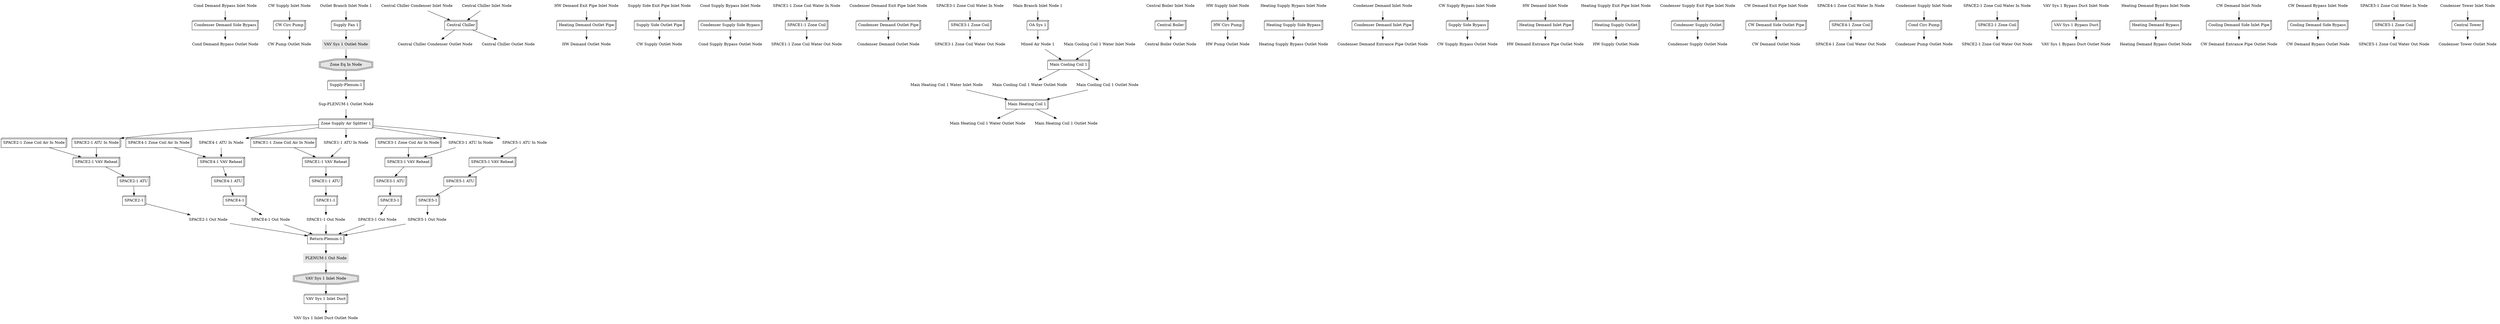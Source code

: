 digraph G {
"Condenser Demand Side Bypass" [shape=box3d, label="Condenser Demand Side Bypass"];
"CW Pump Outlet Node" [shape=plaintext, label="CW Pump Outlet Node"];
"SPACE5-1 ATU" [shape=box3d, label="SPACE5-1 ATU"];
"SPACE4-1" [shape=box3d, label="SPACE4-1"];
"Central Chiller Condenser Inlet Node" [shape=plaintext, label="Central Chiller Condenser Inlet Node"];
"Heating Demand Outlet Pipe" [shape=box3d, label="Heating Demand Outlet Pipe"];
"CW Supply Outlet Node" [shape=plaintext, label="CW Supply Outlet Node"];
"Condenser Supply Side Bypass" [shape=box3d, label="Condenser Supply Side Bypass"];
"SPACE4-1 ATU In Node" [shape=box3d, label="SPACE4-1 ATU In Node"];
"HW Demand Exit Pipe Inlet Node" [shape=plaintext, label="HW Demand Exit Pipe Inlet Node"];
"SPACE1-1 Zone Coil" [shape=box3d, label="SPACE1-1 Zone Coil"];
"Condenser Demand Outlet Node" [shape=plaintext, label="Condenser Demand Outlet Node"];
"SPACE3-1 Zone Coil Water Out Node" [shape=plaintext, label="SPACE3-1 Zone Coil Water Out Node"];
"SPACE5-1 VAV Reheat" [shape=box3d, label="SPACE5-1 VAV Reheat"];
"Main Heating Coil 1 Water Inlet Node" [shape=plaintext, label="Main Heating Coil 1 Water Inlet Node"];
"Central Boiler Inlet Node" [shape=plaintext, label="Central Boiler Inlet Node"];
"Central Chiller" [shape=box3d, label="Central Chiller"];
"Supply Fan 1" [shape=box3d, label="Supply Fan 1"];
"HW Supply Inlet Node" [shape=plaintext, label="HW Supply Inlet Node"];
"SPACE3-1" [shape=box3d, label="SPACE3-1"];
"Return-Plenum-1" [shape=box3d, label="Return-Plenum-1"];
"Heating Supply Side Bypass" [shape=box3d, label="Heating Supply Side Bypass"];
"HW Pump Outlet Node" [shape=plaintext, label="HW Pump Outlet Node"];
"SPACE5-1 ATU In Node" [shape=box3d, label="SPACE5-1 ATU In Node"];
"SPACE1-1 VAV Reheat" [shape=box3d, label="SPACE1-1 VAV Reheat"];
"SPACE5-1 ATU In Node" [shape=plaintext, label="SPACE5-1 ATU In Node"];
"Condenser Demand Entrance Pipe Outlet Node" [shape=plaintext, label="Condenser Demand Entrance Pipe Outlet Node"];
"Cond Supply Bypass Outlet Node" [shape=plaintext, label="Cond Supply Bypass Outlet Node"];
"Central Chiller Condenser Outlet Node" [shape=plaintext, label="Central Chiller Condenser Outlet Node"];
"CW Supply Bypass Inlet Node" [shape=plaintext, label="CW Supply Bypass Inlet Node"];
"SPACE2-1 Zone Coil Air In Node" [shape=box3d, label="SPACE2-1 Zone Coil Air In Node"];
"HW Demand Entrance Pipe Outlet Node" [shape=plaintext, label="HW Demand Entrance Pipe Outlet Node"];
"HW Supply Outlet Node" [shape=plaintext, label="HW Supply Outlet Node"];
"PLENUM-1 Out Node" [shape=doubleoctagon, style=filled, fillcolor="#e4e4e4", label="PLENUM-1 Out Node"];
"Condenser Supply Exit Pipe Inlet Node" [shape=plaintext, label="Condenser Supply Exit Pipe Inlet Node"];
"SPACE5-1 Out Node" [shape=plaintext, label="SPACE5-1 Out Node"];
"HW Demand Inlet Node" [shape=plaintext, label="HW Demand Inlet Node"];
"CW Demand Outlet Node" [shape=plaintext, label="CW Demand Outlet Node"];
"Supply Side Outlet Pipe" [shape=box3d, label="Supply Side Outlet Pipe"];
"Heating Supply Bypass Outlet Node" [shape=plaintext, label="Heating Supply Bypass Outlet Node"];
"VAV Sys 1 Inlet Duct" [shape=box3d, label="VAV Sys 1 Inlet Duct"];
"SPACE4-1 Zone Coil Water In Node" [shape=plaintext, label="SPACE4-1 Zone Coil Water In Node"];
"Heating Supply Exit Pipe Inlet Node" [shape=plaintext, label="Heating Supply Exit Pipe Inlet Node"];
"Cond Circ Pump" [shape=box3d, label="Cond Circ Pump"];
"Main Branch Inlet Node 1" [shape=plaintext, label="Main Branch Inlet Node 1"];
"VAV Sys 1 Inlet Node" [shape=plaintext, label="VAV Sys 1 Inlet Node"];
"Main Cooling Coil 1 Water Outlet Node" [shape=plaintext, label="Main Cooling Coil 1 Water Outlet Node"];
"SPACE3-1 Zone Coil Water In Node" [shape=plaintext, label="SPACE3-1 Zone Coil Water In Node"];
"SPACE2-1 Zone Coil Water In Node" [shape=plaintext, label="SPACE2-1 Zone Coil Water In Node"];
"SPACE1-1 ATU In Node" [shape=box3d, label="SPACE1-1 ATU In Node"];
"SPACE2-1 Out Node" [shape=plaintext, label="SPACE2-1 Out Node"];
"Heating Supply Bypass Inlet Node" [shape=plaintext, label="Heating Supply Bypass Inlet Node"];
"Outlet Branch Inlet Node 1" [shape=plaintext, label="Outlet Branch Inlet Node 1"];
"Main Heating Coil 1" [shape=box3d, label="Main Heating Coil 1"];
"SPACE4-1 VAV Reheat" [shape=box3d, label="SPACE4-1 VAV Reheat"];
"SPACE3-1 ATU In Node" [shape=box3d, label="SPACE3-1 ATU In Node"];
"SPACE4-1 Out Node" [shape=plaintext, label="SPACE4-1 Out Node"];
"SPACE3-1 Zone Coil Air In Node" [shape=box3d, label="SPACE3-1 Zone Coil Air In Node"];
"Heating Demand Inlet Pipe" [shape=box3d, label="Heating Demand Inlet Pipe"];
"Zone Eq In Node" [shape=plaintext, label="Zone Eq In Node"];
"Condenser Demand Exit Pipe Inlet Node" [shape=plaintext, label="Condenser Demand Exit Pipe Inlet Node"];
"Central Boiler" [shape=box3d, label="Central Boiler"];
"Condenser Supply Outlet" [shape=box3d, label="Condenser Supply Outlet"];
"Supply-Plenum-1" [shape=box3d, label="Supply-Plenum-1"];
"VAV Sys 1 Bypass Duct Inlet Node" [shape=plaintext, label="VAV Sys 1 Bypass Duct Inlet Node"];
"Central Chiller Inlet Node" [shape=plaintext, label="Central Chiller Inlet Node"];
"CW Demand Side Outlet Pipe" [shape=box3d, label="CW Demand Side Outlet Pipe"];
"Heating Demand Bypass Inlet Node" [shape=plaintext, label="Heating Demand Bypass Inlet Node"];
"VAV Sys 1 Outlet Node" [shape=doubleoctagon, style=filled, fillcolor="#e4e4e4", label="VAV Sys 1 Outlet Node"];
"VAV Sys 1 Outlet Node" [shape=plaintext, label="VAV Sys 1 Outlet Node"];
"Cooling Demand Side Inlet Pipe" [shape=box3d, label="Cooling Demand Side Inlet Pipe"];
"SPACE1-1 Zone Coil Air In Node" [shape=box3d, label="SPACE1-1 Zone Coil Air In Node"];
"SPACE3-1 ATU In Node" [shape=plaintext, label="SPACE3-1 ATU In Node"];
"Central Boiler Outlet Node" [shape=plaintext, label="Central Boiler Outlet Node"];
"HW Circ Pump" [shape=box3d, label="HW Circ Pump"];
"Heating Demand Bypass" [shape=box3d, label="Heating Demand Bypass"];
"CW Demand Bypass Outlet Node" [shape=plaintext, label="CW Demand Bypass Outlet Node"];
"Condenser Demand Inlet Node" [shape=plaintext, label="Condenser Demand Inlet Node"];
"Mixed Air Node 1" [shape=plaintext, label="Mixed Air Node 1"];
"SPACE4-1 ATU" [shape=box3d, label="SPACE4-1 ATU"];
"Main Cooling Coil 1" [shape=box3d, label="Main Cooling Coil 1"];
"SPACE2-1 VAV Reheat" [shape=box3d, label="SPACE2-1 VAV Reheat"];
"Main Heating Coil 1 Water Outlet Node" [shape=plaintext, label="Main Heating Coil 1 Water Outlet Node"];
"Supply Side Exit Pipe Inlet Node" [shape=plaintext, label="Supply Side Exit Pipe Inlet Node"];
"Cond Demand Bypass Inlet Node" [shape=plaintext, label="Cond Demand Bypass Inlet Node"];
"SPACE5-1 Zone Coil" [shape=box3d, label="SPACE5-1 Zone Coil"];
"SPACE5-1" [shape=box3d, label="SPACE5-1"];
"Main Cooling Coil 1 Outlet Node" [shape=plaintext, label="Main Cooling Coil 1 Outlet Node"];
"SPACE2-1" [shape=box3d, label="SPACE2-1"];
"SPACE4-1 ATU In Node" [shape=plaintext, label="SPACE4-1 ATU In Node"];
"Condenser Tower Outlet Node" [shape=plaintext, label="Condenser Tower Outlet Node"];
"Main Heating Coil 1 Outlet Node" [shape=plaintext, label="Main Heating Coil 1 Outlet Node"];
"VAV Sys 1 Inlet Duct Outlet Node" [shape=plaintext, label="VAV Sys 1 Inlet Duct Outlet Node"];
"Condenser Demand Inlet Pipe" [shape=box3d, label="Condenser Demand Inlet Pipe"];
"CW Supply Inlet Node" [shape=plaintext, label="CW Supply Inlet Node"];
"Cond Supply Bypass Inlet Node" [shape=plaintext, label="Cond Supply Bypass Inlet Node"];
"Heating Demand Bypass Outlet Node" [shape=plaintext, label="Heating Demand Bypass Outlet Node"];
"SPACE5-1 Zone Coil Water Out Node" [shape=plaintext, label="SPACE5-1 Zone Coil Water Out Node"];
"PLENUM-1 Out Node" [shape=plaintext, label="PLENUM-1 Out Node"];
"Central Chiller Outlet Node" [shape=plaintext, label="Central Chiller Outlet Node"];
"CW Circ Pump" [shape=box3d, label="CW Circ Pump"];
"CW Demand Bypass Inlet Node" [shape=plaintext, label="CW Demand Bypass Inlet Node"];
"Zone Eq In Node" [shape=doubleoctagon, style=filled, fillcolor="#e4e4e4", label="Zone Eq In Node"];
"Cond Demand Bypass Outlet Node" [shape=plaintext, label="Cond Demand Bypass Outlet Node"];
"SPACE3-1 ATU" [shape=box3d, label="SPACE3-1 ATU"];
"CW Demand Entrance Pipe Outlet Node" [shape=plaintext, label="CW Demand Entrance Pipe Outlet Node"];
"SPACE3-1 Zone Coil" [shape=box3d, label="SPACE3-1 Zone Coil"];
"SPACE3-1 Out Node" [shape=plaintext, label="SPACE3-1 Out Node"];
"SPACE2-1 Zone Coil" [shape=box3d, label="SPACE2-1 Zone Coil"];
"Condenser Supply Inlet Node" [shape=plaintext, label="Condenser Supply Inlet Node"];
"Sup-PLENUM-1 Outlet Node" [shape=plaintext, label="Sup-PLENUM-1 Outlet Node"];
"SPACE1-1 Out Node" [shape=plaintext, label="SPACE1-1 Out Node"];
"CW Demand Exit Pipe Inlet Node" [shape=plaintext, label="CW Demand Exit Pipe Inlet Node"];
"OA Sys 1" [shape=box3d, label="OA Sys 1"];
"HW Demand Outlet Node" [shape=plaintext, label="HW Demand Outlet Node"];
"Main Cooling Coil 1 Water Inlet Node" [shape=plaintext, label="Main Cooling Coil 1 Water Inlet Node"];
"Heating Supply Outlet" [shape=box3d, label="Heating Supply Outlet"];
"SPACE2-1 ATU" [shape=box3d, label="SPACE2-1 ATU"];
"SPACE4-1 Zone Coil Water Out Node" [shape=plaintext, label="SPACE4-1 Zone Coil Water Out Node"];
"SPACE1-1 Zone Coil Water Out Node" [shape=plaintext, label="SPACE1-1 Zone Coil Water Out Node"];
"SPACE2-1 ATU In Node" [shape=plaintext, label="SPACE2-1 ATU In Node"];
"SPACE3-1 VAV Reheat" [shape=box3d, label="SPACE3-1 VAV Reheat"];
"SPACE1-1 ATU" [shape=box3d, label="SPACE1-1 ATU"];
"Condenser Pump Outlet Node" [shape=plaintext, label="Condenser Pump Outlet Node"];
"SPACE4-1 Zone Coil" [shape=box3d, label="SPACE4-1 Zone Coil"];
"Condenser Tower Inlet Node" [shape=plaintext, label="Condenser Tower Inlet Node"];
"VAV Sys 1 Bypass Duct" [shape=box3d, label="VAV Sys 1 Bypass Duct"];
"Cooling Demand Side Bypass" [shape=box3d, label="Cooling Demand Side Bypass"];
"CW Demand Inlet Node" [shape=plaintext, label="CW Demand Inlet Node"];
"Zone Supply Air Splitter 1" [shape=box3d, label="Zone Supply Air Splitter 1"];
"VAV Sys 1 Bypass Duct Outlet Node" [shape=plaintext, label="VAV Sys 1 Bypass Duct Outlet Node"];
"SPACE1-1" [shape=box3d, label="SPACE1-1"];
"Condenser Supply Outlet Node" [shape=plaintext, label="Condenser Supply Outlet Node"];
"SPACE5-1 Zone Coil Water In Node" [shape=plaintext, label="SPACE5-1 Zone Coil Water In Node"];
"VAV Sys 1 Inlet Node" [shape=doubleoctagon, style=filled, fillcolor="#e4e4e4", label="VAV Sys 1 Inlet Node"];
"CW Supply Bypass Outlet Node" [shape=plaintext, label="CW Supply Bypass Outlet Node"];
"SPACE2-1 ATU In Node" [shape=box3d, label="SPACE2-1 ATU In Node"];
"SPACE4-1 Zone Coil Air In Node" [shape=box3d, label="SPACE4-1 Zone Coil Air In Node"];
"SPACE2-1 Zone Coil Water Out Node" [shape=plaintext, label="SPACE2-1 Zone Coil Water Out Node"];
"Supply Side Bypass" [shape=box3d, label="Supply Side Bypass"];
"SPACE1-1 ATU In Node" [shape=plaintext, label="SPACE1-1 ATU In Node"];
"SPACE1-1 Zone Coil Water In Node" [shape=plaintext, label="SPACE1-1 Zone Coil Water In Node"];
"Central Tower" [shape=box3d, label="Central Tower"];
"Condenser Demand Outlet Pipe" [shape=box3d, label="Condenser Demand Outlet Pipe"];
"VAV Sys 1 Outlet Node" -> "Zone Eq In Node";
"PLENUM-1 Out Node" -> "VAV Sys 1 Inlet Node";
"Sup-PLENUM-1 Outlet Node" -> "Zone Supply Air Splitter 1";
"Zone Supply Air Splitter 1" -> "SPACE1-1 ATU In Node";
"Zone Supply Air Splitter 1" -> "SPACE2-1 ATU In Node";
"Zone Supply Air Splitter 1" -> "SPACE3-1 ATU In Node";
"Zone Supply Air Splitter 1" -> "SPACE4-1 ATU In Node";
"Zone Supply Air Splitter 1" -> "SPACE5-1 ATU In Node";
"Zone Eq In Node" -> "Supply-Plenum-1";
"Supply-Plenum-1" -> "Sup-PLENUM-1 Outlet Node";
"Return-Plenum-1" -> "PLENUM-1 Out Node";
"SPACE1-1 Out Node" -> "Return-Plenum-1";
"SPACE2-1 Out Node" -> "Return-Plenum-1";
"SPACE3-1 Out Node" -> "Return-Plenum-1";
"SPACE4-1 Out Node" -> "Return-Plenum-1";
"SPACE5-1 Out Node" -> "Return-Plenum-1";
"SPACE1-1" -> "SPACE1-1 Out Node";
"SPACE2-1" -> "SPACE2-1 Out Node";
"SPACE3-1" -> "SPACE3-1 Out Node";
"SPACE4-1" -> "SPACE4-1 Out Node";
"SPACE5-1" -> "SPACE5-1 Out Node";
"SPACE1-1 ATU" -> "SPACE1-1";
"SPACE2-1 ATU" -> "SPACE2-1";
"SPACE3-1 ATU" -> "SPACE3-1";
"SPACE4-1 ATU" -> "SPACE4-1";
"SPACE5-1 ATU" -> "SPACE5-1";
"SPACE1-1 VAV Reheat" -> "SPACE1-1 ATU";
"SPACE2-1 VAV Reheat" -> "SPACE2-1 ATU";
"SPACE3-1 VAV Reheat" -> "SPACE3-1 ATU";
"SPACE4-1 VAV Reheat" -> "SPACE4-1 ATU";
"SPACE5-1 VAV Reheat" -> "SPACE5-1 ATU";
"SPACE1-1 ATU In Node" -> "SPACE1-1 VAV Reheat";
"SPACE1-1 Zone Coil Air In Node" -> "SPACE1-1 VAV Reheat";
"SPACE2-1 ATU In Node" -> "SPACE2-1 VAV Reheat";
"SPACE2-1 Zone Coil Air In Node" -> "SPACE2-1 VAV Reheat";
"SPACE3-1 ATU In Node" -> "SPACE3-1 VAV Reheat";
"SPACE3-1 Zone Coil Air In Node" -> "SPACE3-1 VAV Reheat";
"SPACE4-1 ATU In Node" -> "SPACE4-1 VAV Reheat";
"SPACE4-1 Zone Coil Air In Node" -> "SPACE4-1 VAV Reheat";
"SPACE5-1 ATU In Node" -> "SPACE5-1 VAV Reheat";
"VAV Sys 1 Inlet Node" -> "VAV Sys 1 Inlet Duct";
"VAV Sys 1 Inlet Duct" -> "VAV Sys 1 Inlet Duct Outlet Node";
"VAV Sys 1 Bypass Duct Inlet Node" -> "VAV Sys 1 Bypass Duct";
"VAV Sys 1 Bypass Duct" -> "VAV Sys 1 Bypass Duct Outlet Node";
"Main Branch Inlet Node 1" -> "OA Sys 1";
"OA Sys 1" -> "Mixed Air Node 1";
"Mixed Air Node 1" -> "Main Cooling Coil 1";
"Main Cooling Coil 1" -> "Main Cooling Coil 1 Outlet Node";
"Main Cooling Coil 1 Outlet Node" -> "Main Heating Coil 1";
"Main Heating Coil 1" -> "Main Heating Coil 1 Outlet Node";
"Outlet Branch Inlet Node 1" -> "Supply Fan 1";
"Supply Fan 1" -> "VAV Sys 1 Outlet Node";
"HW Supply Inlet Node" -> "HW Circ Pump";
"HW Circ Pump" -> "HW Pump Outlet Node";
"Central Boiler Inlet Node" -> "Central Boiler";
"Central Boiler" -> "Central Boiler Outlet Node";
"Heating Supply Bypass Inlet Node" -> "Heating Supply Side Bypass";
"Heating Supply Side Bypass" -> "Heating Supply Bypass Outlet Node";
"Heating Supply Exit Pipe Inlet Node" -> "Heating Supply Outlet";
"Heating Supply Outlet" -> "HW Supply Outlet Node";
"HW Demand Inlet Node" -> "Heating Demand Inlet Pipe";
"Heating Demand Inlet Pipe" -> "HW Demand Entrance Pipe Outlet Node";
"HW Demand Exit Pipe Inlet Node" -> "Heating Demand Outlet Pipe";
"Heating Demand Outlet Pipe" -> "HW Demand Outlet Node";
"SPACE1-1 Zone Coil Water In Node" -> "SPACE1-1 Zone Coil";
"SPACE1-1 Zone Coil" -> "SPACE1-1 Zone Coil Water Out Node";
"SPACE2-1 Zone Coil Water In Node" -> "SPACE2-1 Zone Coil";
"SPACE2-1 Zone Coil" -> "SPACE2-1 Zone Coil Water Out Node";
"SPACE3-1 Zone Coil Water In Node" -> "SPACE3-1 Zone Coil";
"SPACE3-1 Zone Coil" -> "SPACE3-1 Zone Coil Water Out Node";
"SPACE4-1 Zone Coil Water In Node" -> "SPACE4-1 Zone Coil";
"SPACE4-1 Zone Coil" -> "SPACE4-1 Zone Coil Water Out Node";
"SPACE5-1 Zone Coil Water In Node" -> "SPACE5-1 Zone Coil";
"SPACE5-1 Zone Coil" -> "SPACE5-1 Zone Coil Water Out Node";
"Main Heating Coil 1 Water Inlet Node" -> "Main Heating Coil 1";
"Main Heating Coil 1" -> "Main Heating Coil 1 Water Outlet Node";
"Heating Demand Bypass Inlet Node" -> "Heating Demand Bypass";
"Heating Demand Bypass" -> "Heating Demand Bypass Outlet Node";
"CW Demand Inlet Node" -> "Cooling Demand Side Inlet Pipe";
"Cooling Demand Side Inlet Pipe" -> "CW Demand Entrance Pipe Outlet Node";
"Main Cooling Coil 1 Water Inlet Node" -> "Main Cooling Coil 1";
"Main Cooling Coil 1" -> "Main Cooling Coil 1 Water Outlet Node";
"CW Demand Bypass Inlet Node" -> "Cooling Demand Side Bypass";
"Cooling Demand Side Bypass" -> "CW Demand Bypass Outlet Node";
"CW Demand Exit Pipe Inlet Node" -> "CW Demand Side Outlet Pipe";
"CW Demand Side Outlet Pipe" -> "CW Demand Outlet Node";
"Supply Side Exit Pipe Inlet Node" -> "Supply Side Outlet Pipe";
"Supply Side Outlet Pipe" -> "CW Supply Outlet Node";
"CW Supply Inlet Node" -> "CW Circ Pump";
"CW Circ Pump" -> "CW Pump Outlet Node";
"Central Chiller Inlet Node" -> "Central Chiller";
"Central Chiller" -> "Central Chiller Outlet Node";
"CW Supply Bypass Inlet Node" -> "Supply Side Bypass";
"Supply Side Bypass" -> "CW Supply Bypass Outlet Node";
"Condenser Supply Inlet Node" -> "Cond Circ Pump";
"Cond Circ Pump" -> "Condenser Pump Outlet Node";
"Condenser Tower Inlet Node" -> "Central Tower";
"Central Tower" -> "Condenser Tower Outlet Node";
"Cond Supply Bypass Inlet Node" -> "Condenser Supply Side Bypass";
"Condenser Supply Side Bypass" -> "Cond Supply Bypass Outlet Node";
"Condenser Supply Exit Pipe Inlet Node" -> "Condenser Supply Outlet";
"Condenser Supply Outlet" -> "Condenser Supply Outlet Node";
"Condenser Demand Inlet Node" -> "Condenser Demand Inlet Pipe";
"Condenser Demand Inlet Pipe" -> "Condenser Demand Entrance Pipe Outlet Node";
"Central Chiller Condenser Inlet Node" -> "Central Chiller";
"Central Chiller" -> "Central Chiller Condenser Outlet Node";
"Cond Demand Bypass Inlet Node" -> "Condenser Demand Side Bypass";
"Condenser Demand Side Bypass" -> "Cond Demand Bypass Outlet Node";
"Condenser Demand Exit Pipe Inlet Node" -> "Condenser Demand Outlet Pipe";
"Condenser Demand Outlet Pipe" -> "Condenser Demand Outlet Node";
}
